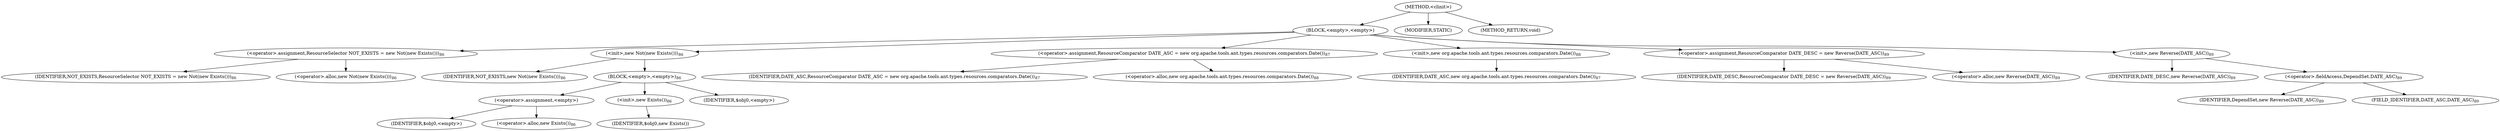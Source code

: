 digraph "&lt;clinit&gt;" {  
"590" [label = <(METHOD,&lt;clinit&gt;)> ]
"591" [label = <(BLOCK,&lt;empty&gt;,&lt;empty&gt;)> ]
"592" [label = <(&lt;operator&gt;.assignment,ResourceSelector NOT_EXISTS = new Not(new Exists()))<SUB>86</SUB>> ]
"593" [label = <(IDENTIFIER,NOT_EXISTS,ResourceSelector NOT_EXISTS = new Not(new Exists()))<SUB>86</SUB>> ]
"594" [label = <(&lt;operator&gt;.alloc,new Not(new Exists()))<SUB>86</SUB>> ]
"595" [label = <(&lt;init&gt;,new Not(new Exists()))<SUB>86</SUB>> ]
"3" [label = <(IDENTIFIER,NOT_EXISTS,new Not(new Exists()))<SUB>86</SUB>> ]
"596" [label = <(BLOCK,&lt;empty&gt;,&lt;empty&gt;)<SUB>86</SUB>> ]
"597" [label = <(&lt;operator&gt;.assignment,&lt;empty&gt;)> ]
"598" [label = <(IDENTIFIER,$obj0,&lt;empty&gt;)> ]
"599" [label = <(&lt;operator&gt;.alloc,new Exists())<SUB>86</SUB>> ]
"600" [label = <(&lt;init&gt;,new Exists())<SUB>86</SUB>> ]
"601" [label = <(IDENTIFIER,$obj0,new Exists())> ]
"602" [label = <(IDENTIFIER,$obj0,&lt;empty&gt;)> ]
"603" [label = <(&lt;operator&gt;.assignment,ResourceComparator DATE_ASC = new org.apache.tools.ant.types.resources.comparators.Date())<SUB>87</SUB>> ]
"604" [label = <(IDENTIFIER,DATE_ASC,ResourceComparator DATE_ASC = new org.apache.tools.ant.types.resources.comparators.Date())<SUB>87</SUB>> ]
"605" [label = <(&lt;operator&gt;.alloc,new org.apache.tools.ant.types.resources.comparators.Date())<SUB>88</SUB>> ]
"606" [label = <(&lt;init&gt;,new org.apache.tools.ant.types.resources.comparators.Date())<SUB>88</SUB>> ]
"5" [label = <(IDENTIFIER,DATE_ASC,new org.apache.tools.ant.types.resources.comparators.Date())<SUB>87</SUB>> ]
"607" [label = <(&lt;operator&gt;.assignment,ResourceComparator DATE_DESC = new Reverse(DATE_ASC))<SUB>89</SUB>> ]
"608" [label = <(IDENTIFIER,DATE_DESC,ResourceComparator DATE_DESC = new Reverse(DATE_ASC))<SUB>89</SUB>> ]
"609" [label = <(&lt;operator&gt;.alloc,new Reverse(DATE_ASC))<SUB>89</SUB>> ]
"610" [label = <(&lt;init&gt;,new Reverse(DATE_ASC))<SUB>89</SUB>> ]
"7" [label = <(IDENTIFIER,DATE_DESC,new Reverse(DATE_ASC))<SUB>89</SUB>> ]
"611" [label = <(&lt;operator&gt;.fieldAccess,DependSet.DATE_ASC)<SUB>89</SUB>> ]
"612" [label = <(IDENTIFIER,DependSet,new Reverse(DATE_ASC))<SUB>89</SUB>> ]
"613" [label = <(FIELD_IDENTIFIER,DATE_ASC,DATE_ASC)<SUB>89</SUB>> ]
"614" [label = <(MODIFIER,STATIC)> ]
"615" [label = <(METHOD_RETURN,void)> ]
  "590" -> "591" 
  "590" -> "614" 
  "590" -> "615" 
  "591" -> "592" 
  "591" -> "595" 
  "591" -> "603" 
  "591" -> "606" 
  "591" -> "607" 
  "591" -> "610" 
  "592" -> "593" 
  "592" -> "594" 
  "595" -> "3" 
  "595" -> "596" 
  "596" -> "597" 
  "596" -> "600" 
  "596" -> "602" 
  "597" -> "598" 
  "597" -> "599" 
  "600" -> "601" 
  "603" -> "604" 
  "603" -> "605" 
  "606" -> "5" 
  "607" -> "608" 
  "607" -> "609" 
  "610" -> "7" 
  "610" -> "611" 
  "611" -> "612" 
  "611" -> "613" 
}

